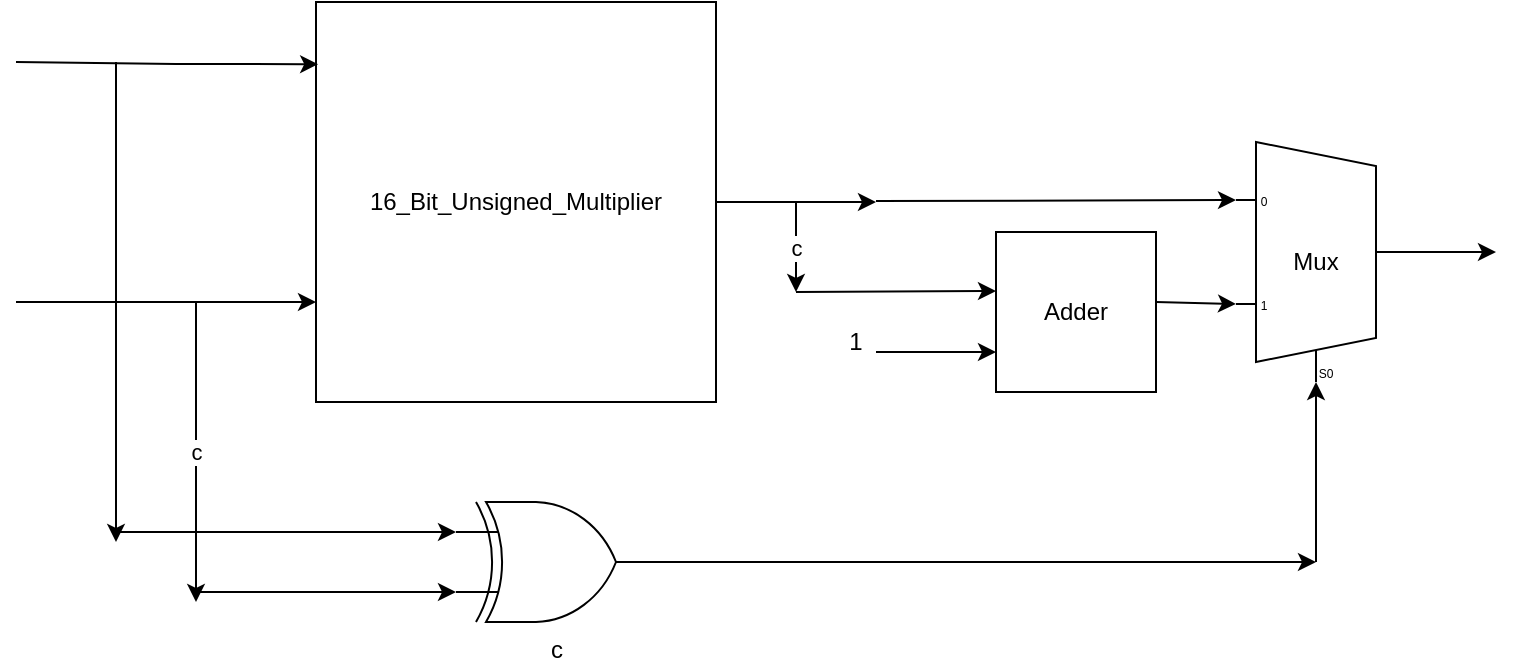 <mxfile version="24.7.3" type="github">
  <diagram name="Page-1" id="oD3bbeozOGptEu1nKLs6">
    <mxGraphModel dx="832" dy="481" grid="1" gridSize="10" guides="1" tooltips="1" connect="1" arrows="1" fold="1" page="1" pageScale="1" pageWidth="827" pageHeight="1169" math="0" shadow="0">
      <root>
        <mxCell id="0" />
        <mxCell id="1" parent="0" />
        <mxCell id="ogzNA6DxqtYgM_odpDpJ-1" style="edgeStyle=none;rounded=0;orthogonalLoop=1;jettySize=auto;html=1;exitX=1;exitY=0.5;exitDx=0;exitDy=0;exitPerimeter=0;" edge="1" parent="1" source="ogzNA6DxqtYgM_odpDpJ-2">
          <mxGeometry relative="1" as="geometry">
            <mxPoint x="720" y="410" as="targetPoint" />
          </mxGeometry>
        </mxCell>
        <mxCell id="ogzNA6DxqtYgM_odpDpJ-2" value="c" style="verticalLabelPosition=bottom;shadow=0;dashed=0;align=center;html=1;verticalAlign=top;shape=mxgraph.electrical.logic_gates.logic_gate;operation=xor;" vertex="1" parent="1">
          <mxGeometry x="290" y="380" width="100" height="60" as="geometry" />
        </mxCell>
        <mxCell id="ogzNA6DxqtYgM_odpDpJ-3" style="edgeStyle=none;rounded=0;orthogonalLoop=1;jettySize=auto;html=1;exitX=1;exitY=0.5;exitDx=0;exitDy=-5;exitPerimeter=0;" edge="1" parent="1" source="ogzNA6DxqtYgM_odpDpJ-4">
          <mxGeometry relative="1" as="geometry">
            <mxPoint x="810" y="255" as="targetPoint" />
          </mxGeometry>
        </mxCell>
        <mxCell id="ogzNA6DxqtYgM_odpDpJ-4" value="Mux" style="shadow=0;dashed=0;align=center;html=1;strokeWidth=1;shape=mxgraph.electrical.abstract.mux2;whiteSpace=wrap;" vertex="1" parent="1">
          <mxGeometry x="680" y="200" width="80" height="120" as="geometry" />
        </mxCell>
        <mxCell id="ogzNA6DxqtYgM_odpDpJ-5" value="Adder" style="whiteSpace=wrap;html=1;aspect=fixed;" vertex="1" parent="1">
          <mxGeometry x="560" y="245" width="80" height="80" as="geometry" />
        </mxCell>
        <mxCell id="ogzNA6DxqtYgM_odpDpJ-6" style="edgeStyle=none;rounded=0;orthogonalLoop=1;jettySize=auto;html=1;" edge="1" parent="1">
          <mxGeometry relative="1" as="geometry">
            <mxPoint x="500" y="230" as="targetPoint" />
            <mxPoint x="420" y="230" as="sourcePoint" />
          </mxGeometry>
        </mxCell>
        <mxCell id="ogzNA6DxqtYgM_odpDpJ-7" value="16_Bit_Unsigned_Multiplier" style="whiteSpace=wrap;html=1;aspect=fixed;strokeWidth=1;perimeterSpacing=8;" vertex="1" parent="1">
          <mxGeometry x="220" y="130" width="200" height="200" as="geometry" />
        </mxCell>
        <mxCell id="ogzNA6DxqtYgM_odpDpJ-8" value="" style="edgeStyle=none;orthogonalLoop=1;jettySize=auto;html=1;rounded=0;entryX=0.042;entryY=0.181;entryDx=0;entryDy=0;entryPerimeter=0;" edge="1" parent="1" target="ogzNA6DxqtYgM_odpDpJ-7">
          <mxGeometry width="80" relative="1" as="geometry">
            <mxPoint x="70" y="160" as="sourcePoint" />
            <mxPoint x="150" y="160" as="targetPoint" />
            <Array as="points">
              <mxPoint x="150" y="161" />
            </Array>
          </mxGeometry>
        </mxCell>
        <mxCell id="ogzNA6DxqtYgM_odpDpJ-9" value="" style="edgeStyle=none;orthogonalLoop=1;jettySize=auto;html=1;rounded=0;" edge="1" parent="1">
          <mxGeometry width="80" relative="1" as="geometry">
            <mxPoint x="70" y="280" as="sourcePoint" />
            <mxPoint x="220" y="280" as="targetPoint" />
            <Array as="points" />
          </mxGeometry>
        </mxCell>
        <mxCell id="ogzNA6DxqtYgM_odpDpJ-10" value="" style="endArrow=none;html=1;rounded=0;" edge="1" parent="1">
          <mxGeometry width="50" height="50" relative="1" as="geometry">
            <mxPoint x="200" y="230" as="sourcePoint" />
            <mxPoint x="200" y="230" as="targetPoint" />
          </mxGeometry>
        </mxCell>
        <mxCell id="ogzNA6DxqtYgM_odpDpJ-11" value="" style="edgeStyle=none;orthogonalLoop=1;jettySize=auto;html=1;rounded=0;" edge="1" parent="1">
          <mxGeometry width="80" relative="1" as="geometry">
            <mxPoint x="120" y="160" as="sourcePoint" />
            <mxPoint x="120" y="400" as="targetPoint" />
            <Array as="points" />
          </mxGeometry>
        </mxCell>
        <mxCell id="ogzNA6DxqtYgM_odpDpJ-12" value="" style="endArrow=classic;html=1;rounded=0;entryX=0;entryY=0.25;entryDx=0;entryDy=0;entryPerimeter=0;" edge="1" parent="1">
          <mxGeometry width="50" height="50" relative="1" as="geometry">
            <mxPoint x="160" y="425" as="sourcePoint" />
            <mxPoint x="290" y="425" as="targetPoint" />
          </mxGeometry>
        </mxCell>
        <mxCell id="ogzNA6DxqtYgM_odpDpJ-13" value="c" style="edgeStyle=none;orthogonalLoop=1;jettySize=auto;html=1;rounded=0;" edge="1" parent="1">
          <mxGeometry width="80" relative="1" as="geometry">
            <mxPoint x="160" y="280" as="sourcePoint" />
            <mxPoint x="160" y="430" as="targetPoint" />
            <Array as="points" />
          </mxGeometry>
        </mxCell>
        <mxCell id="ogzNA6DxqtYgM_odpDpJ-14" value="c" style="edgeStyle=none;orthogonalLoop=1;jettySize=auto;html=1;rounded=0;" edge="1" parent="1">
          <mxGeometry width="80" relative="1" as="geometry">
            <mxPoint x="460" y="230" as="sourcePoint" />
            <mxPoint x="460" y="275" as="targetPoint" />
            <Array as="points" />
          </mxGeometry>
        </mxCell>
        <mxCell id="ogzNA6DxqtYgM_odpDpJ-15" value="" style="endArrow=classic;html=1;rounded=0;entryX=0;entryY=0.25;entryDx=0;entryDy=0;entryPerimeter=0;" edge="1" parent="1" target="ogzNA6DxqtYgM_odpDpJ-2">
          <mxGeometry width="50" height="50" relative="1" as="geometry">
            <mxPoint x="120" y="395" as="sourcePoint" />
            <mxPoint x="280" y="390" as="targetPoint" />
          </mxGeometry>
        </mxCell>
        <mxCell id="ogzNA6DxqtYgM_odpDpJ-16" value="" style="endArrow=classic;html=1;rounded=0;entryX=0;entryY=0.25;entryDx=0;entryDy=0;entryPerimeter=0;" edge="1" parent="1">
          <mxGeometry width="50" height="50" relative="1" as="geometry">
            <mxPoint x="460" y="275" as="sourcePoint" />
            <mxPoint x="560" y="274.5" as="targetPoint" />
          </mxGeometry>
        </mxCell>
        <mxCell id="ogzNA6DxqtYgM_odpDpJ-17" value="" style="endArrow=classic;html=1;rounded=0;entryX=0;entryY=0.25;entryDx=0;entryDy=0;entryPerimeter=0;" edge="1" parent="1">
          <mxGeometry width="50" height="50" relative="1" as="geometry">
            <mxPoint x="500" y="305" as="sourcePoint" />
            <mxPoint x="560" y="305" as="targetPoint" />
          </mxGeometry>
        </mxCell>
        <mxCell id="ogzNA6DxqtYgM_odpDpJ-18" value="1" style="text;html=1;align=center;verticalAlign=middle;whiteSpace=wrap;rounded=0;" vertex="1" parent="1">
          <mxGeometry x="460" y="285" width="60" height="30" as="geometry" />
        </mxCell>
        <mxCell id="ogzNA6DxqtYgM_odpDpJ-19" value="" style="endArrow=classic;html=1;rounded=0;entryX=0;entryY=0.217;entryDx=0;entryDy=3;entryPerimeter=0;" edge="1" parent="1" target="ogzNA6DxqtYgM_odpDpJ-4">
          <mxGeometry width="50" height="50" relative="1" as="geometry">
            <mxPoint x="500" y="229.5" as="sourcePoint" />
            <mxPoint x="670" y="229.5" as="targetPoint" />
          </mxGeometry>
        </mxCell>
        <mxCell id="ogzNA6DxqtYgM_odpDpJ-20" value="" style="endArrow=classic;html=1;rounded=0;entryX=0;entryY=0.65;entryDx=0;entryDy=3;entryPerimeter=0;" edge="1" parent="1" target="ogzNA6DxqtYgM_odpDpJ-4">
          <mxGeometry width="50" height="50" relative="1" as="geometry">
            <mxPoint x="640" y="280" as="sourcePoint" />
            <mxPoint x="670" y="280" as="targetPoint" />
          </mxGeometry>
        </mxCell>
        <mxCell id="ogzNA6DxqtYgM_odpDpJ-21" value="" style="edgeStyle=none;orthogonalLoop=1;jettySize=auto;html=1;rounded=0;entryX=0.375;entryY=1;entryDx=10;entryDy=0;entryPerimeter=0;" edge="1" parent="1" target="ogzNA6DxqtYgM_odpDpJ-4">
          <mxGeometry width="80" relative="1" as="geometry">
            <mxPoint x="720" y="410" as="sourcePoint" />
            <mxPoint x="720" y="330" as="targetPoint" />
            <Array as="points" />
          </mxGeometry>
        </mxCell>
      </root>
    </mxGraphModel>
  </diagram>
</mxfile>

